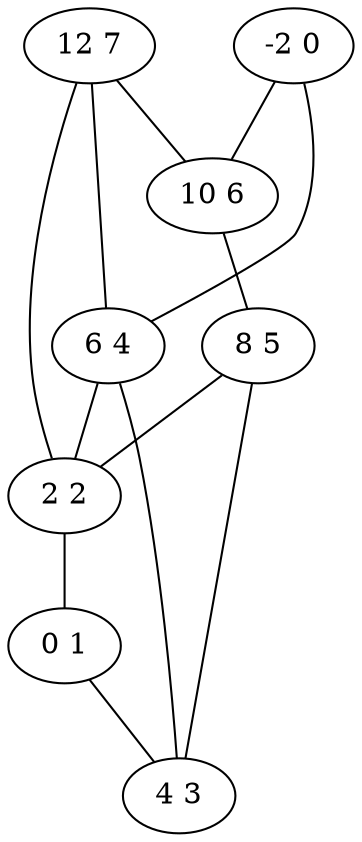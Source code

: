 graph 3 {
	"8 5";
	"10 6";
	"12 7";
	"-2 0";
	"0 1";
	"2 2";
	"4 3";
	"6 4";
	"4 3" -- "8 5";
	"10 6" -- "8 5";
	"-2 0" -- "10 6";
	"12 7" -- "10 6";
	"2 2" -- "0 1";
	"8 5" -- "2 2";
	"6 4" -- "2 2";
	"12 7" -- "2 2";
	"0 1" -- "4 3";
	"6 4" -- "4 3";
	"-2 0" -- "6 4";
	"12 7" -- "6 4";
	}
